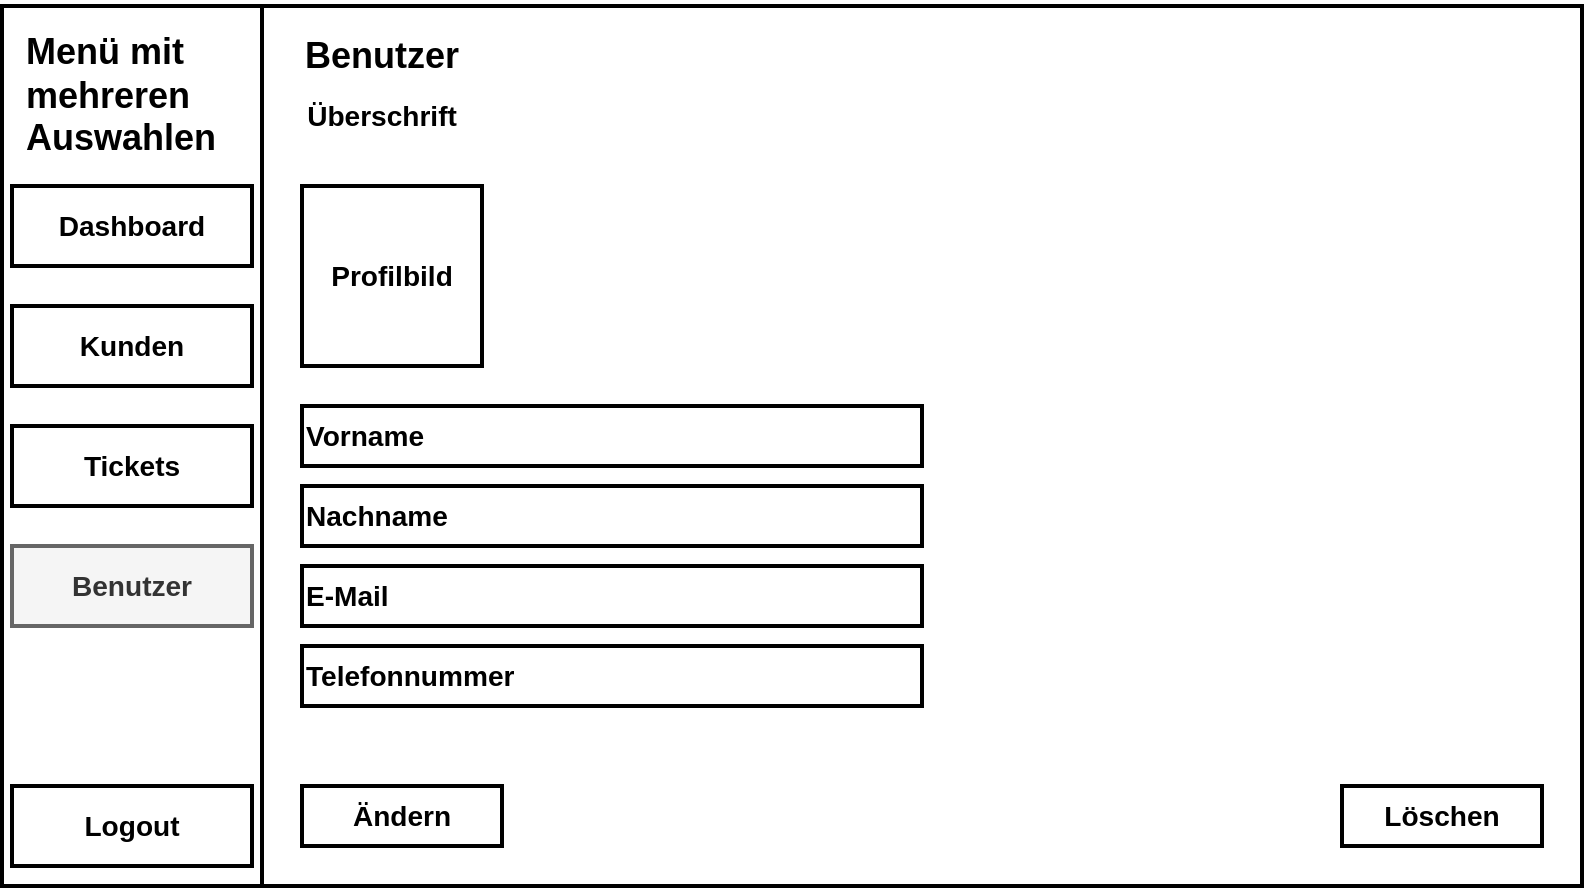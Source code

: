 <mxfile version="22.0.3" type="device">
  <diagram name="Seite-1" id="1wJZYg-sN28dwmO0yLAL">
    <mxGraphModel dx="1098" dy="782" grid="1" gridSize="10" guides="1" tooltips="1" connect="1" arrows="1" fold="1" page="1" pageScale="1" pageWidth="827" pageHeight="1169" math="0" shadow="0">
      <root>
        <mxCell id="0" />
        <mxCell id="1" parent="0" />
        <mxCell id="fy48gWIyvFch9U87aRME-1" value="&lt;h3&gt;&lt;br&gt;&lt;/h3&gt;" style="rounded=0;whiteSpace=wrap;html=1;strokeWidth=2;" parent="1" vertex="1">
          <mxGeometry x="20" y="130" width="790" height="440" as="geometry" />
        </mxCell>
        <mxCell id="fy48gWIyvFch9U87aRME-2" value="" style="rounded=0;whiteSpace=wrap;html=1;strokeWidth=2;" parent="1" vertex="1">
          <mxGeometry x="20" y="130" width="130" height="440" as="geometry" />
        </mxCell>
        <mxCell id="fy48gWIyvFch9U87aRME-4" value="&lt;h2&gt;Menü mit mehreren Auswahlen&lt;/h2&gt;" style="text;html=1;strokeColor=none;fillColor=none;align=left;verticalAlign=middle;whiteSpace=wrap;rounded=0;" parent="1" vertex="1">
          <mxGeometry x="30" y="150" width="110" height="50" as="geometry" />
        </mxCell>
        <mxCell id="fy48gWIyvFch9U87aRME-5" value="&lt;h3&gt;Dashboard&lt;/h3&gt;" style="rounded=0;whiteSpace=wrap;html=1;strokeWidth=2;" parent="1" vertex="1">
          <mxGeometry x="25" y="220" width="120" height="40" as="geometry" />
        </mxCell>
        <mxCell id="fy48gWIyvFch9U87aRME-6" value="&lt;h3&gt;Kunden&lt;/h3&gt;" style="rounded=0;whiteSpace=wrap;html=1;strokeWidth=2;" parent="1" vertex="1">
          <mxGeometry x="25" y="280" width="120" height="40" as="geometry" />
        </mxCell>
        <mxCell id="fy48gWIyvFch9U87aRME-7" value="&lt;h3&gt;Tickets&lt;/h3&gt;" style="rounded=0;whiteSpace=wrap;html=1;strokeWidth=2;" parent="1" vertex="1">
          <mxGeometry x="25" y="340" width="120" height="40" as="geometry" />
        </mxCell>
        <mxCell id="fy48gWIyvFch9U87aRME-8" value="&lt;h3&gt;Benutzer&lt;/h3&gt;" style="rounded=0;whiteSpace=wrap;html=1;strokeWidth=2;fillColor=#f5f5f5;fontColor=#333333;strokeColor=#666666;" parent="1" vertex="1">
          <mxGeometry x="25" y="400" width="120" height="40" as="geometry" />
        </mxCell>
        <mxCell id="fy48gWIyvFch9U87aRME-10" value="&lt;h3&gt;Überschrift&lt;/h3&gt;" style="text;html=1;strokeColor=none;fillColor=none;align=center;verticalAlign=middle;whiteSpace=wrap;rounded=0;" parent="1" vertex="1">
          <mxGeometry x="180" y="170" width="60" height="30" as="geometry" />
        </mxCell>
        <mxCell id="fy48gWIyvFch9U87aRME-15" value="&lt;h2&gt;Benutzer&lt;/h2&gt;" style="text;html=1;strokeColor=none;fillColor=none;align=center;verticalAlign=middle;whiteSpace=wrap;rounded=0;" parent="1" vertex="1">
          <mxGeometry x="180" y="140" width="60" height="30" as="geometry" />
        </mxCell>
        <mxCell id="sLEsBc383k4uCxGaAYeG-2" value="&lt;h3&gt;Profilbild&lt;/h3&gt;" style="whiteSpace=wrap;html=1;aspect=fixed;strokeWidth=2;" parent="1" vertex="1">
          <mxGeometry x="170" y="220" width="90" height="90" as="geometry" />
        </mxCell>
        <mxCell id="sLEsBc383k4uCxGaAYeG-3" value="&lt;h3&gt;Vorname&lt;/h3&gt;" style="rounded=0;whiteSpace=wrap;html=1;strokeWidth=2;align=left;" parent="1" vertex="1">
          <mxGeometry x="170" y="330" width="310" height="30" as="geometry" />
        </mxCell>
        <mxCell id="sLEsBc383k4uCxGaAYeG-4" value="&lt;h3&gt;Nachname&lt;/h3&gt;" style="rounded=0;whiteSpace=wrap;html=1;strokeWidth=2;align=left;" parent="1" vertex="1">
          <mxGeometry x="170" y="370" width="310" height="30" as="geometry" />
        </mxCell>
        <mxCell id="sLEsBc383k4uCxGaAYeG-5" value="&lt;h3&gt;E-Mail&lt;/h3&gt;" style="rounded=0;whiteSpace=wrap;html=1;strokeWidth=2;align=left;" parent="1" vertex="1">
          <mxGeometry x="170" y="410" width="310" height="30" as="geometry" />
        </mxCell>
        <mxCell id="sLEsBc383k4uCxGaAYeG-6" value="&lt;h3&gt;Telefonnummer&lt;/h3&gt;" style="rounded=0;whiteSpace=wrap;html=1;strokeWidth=2;align=left;" parent="1" vertex="1">
          <mxGeometry x="170" y="450" width="310" height="30" as="geometry" />
        </mxCell>
        <mxCell id="sLEsBc383k4uCxGaAYeG-7" value="&lt;h3&gt;Ändern&lt;/h3&gt;" style="rounded=0;whiteSpace=wrap;html=1;strokeWidth=2;" parent="1" vertex="1">
          <mxGeometry x="170" y="520" width="100" height="30" as="geometry" />
        </mxCell>
        <mxCell id="sLEsBc383k4uCxGaAYeG-8" value="&lt;h3&gt;Löschen&lt;/h3&gt;" style="rounded=0;whiteSpace=wrap;html=1;strokeWidth=2;" parent="1" vertex="1">
          <mxGeometry x="690" y="520" width="100" height="30" as="geometry" />
        </mxCell>
        <mxCell id="qlgb5z0vHG3lTvAJRxA4-1" value="&lt;h3&gt;Logout&lt;/h3&gt;" style="rounded=0;whiteSpace=wrap;html=1;strokeWidth=2;" vertex="1" parent="1">
          <mxGeometry x="25" y="520" width="120" height="40" as="geometry" />
        </mxCell>
      </root>
    </mxGraphModel>
  </diagram>
</mxfile>
